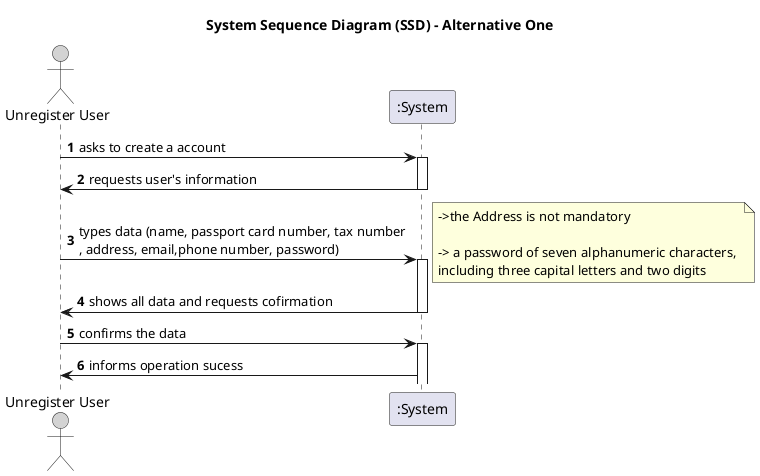 @startuml
skinparam monochrome false
skinparam packageStyle rectangle
skinparam shadowing false

title System Sequence Diagram (SSD) - Alternative One

' File sytling 

'alt sytling
skinparam SequenceGroupHeaderFontColor green
skinparam SequenceGroupFontColor blue
skinparam SequenceGroupFontSize 15
'Middle text styling
'skinparam sequenceMessageAlign center
'skinparam sequenceMessageAlign direction
autonumber

actor "Unregister User" as UU #LightGrey
participant ":System" as System

    UU -> System : asks to create a account
    activate System

    System -> UU : requests user's information
    deactivate System

    UU -> System : types data (name, passport card number, tax number\n, address, email,phone number, password)
    activate System
    note right
     ->the Address is not mandatory

     -> a password of seven alphanumeric characters, 
     including three capital letters and two digits
    end note
    System -> UU : shows all data and requests cofirmation
    deactivate System

    UU -> System : confirms the data
    activate System

    System -> UU : informs operation sucess


@enduml